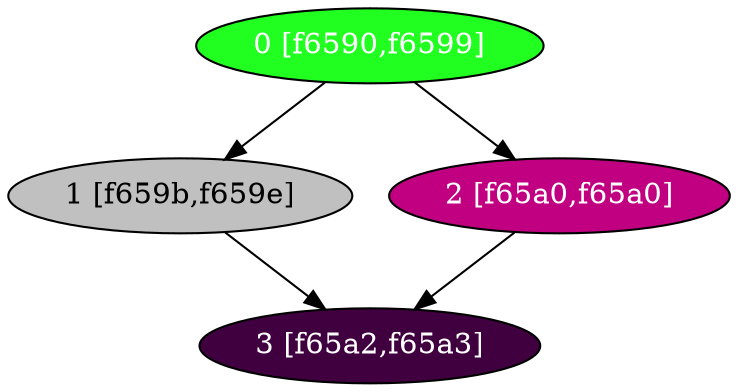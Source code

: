 diGraph libnss3{
	libnss3_0  [style=filled fillcolor="#20FF20" fontcolor="#ffffff" shape=oval label="0 [f6590,f6599]"]
	libnss3_1  [style=filled fillcolor="#C0C0C0" fontcolor="#000000" shape=oval label="1 [f659b,f659e]"]
	libnss3_2  [style=filled fillcolor="#C00080" fontcolor="#ffffff" shape=oval label="2 [f65a0,f65a0]"]
	libnss3_3  [style=filled fillcolor="#400040" fontcolor="#ffffff" shape=oval label="3 [f65a2,f65a3]"]

	libnss3_0 -> libnss3_1
	libnss3_0 -> libnss3_2
	libnss3_1 -> libnss3_3
	libnss3_2 -> libnss3_3
}